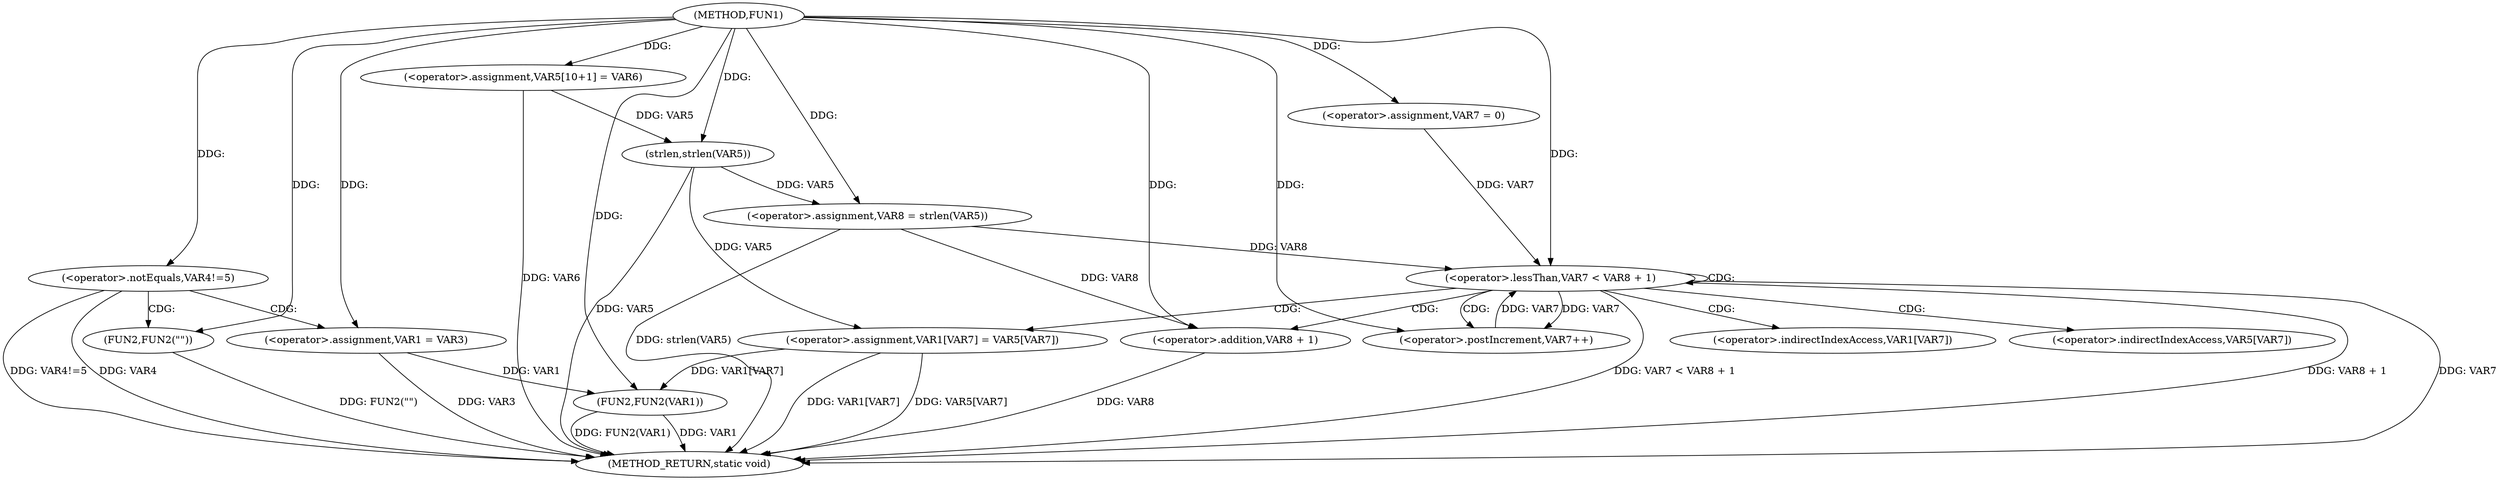 digraph FUN1 {  
"1000100" [label = "(METHOD,FUN1)" ]
"1000149" [label = "(METHOD_RETURN,static void)" ]
"1000106" [label = "(<operator>.notEquals,VAR4!=5)" ]
"1000110" [label = "(FUN2,FUN2(\"\"))" ]
"1000114" [label = "(<operator>.assignment,VAR1 = VAR3)" ]
"1000119" [label = "(<operator>.assignment,VAR5[10+1] = VAR6)" ]
"1000124" [label = "(<operator>.assignment,VAR8 = strlen(VAR5))" ]
"1000126" [label = "(strlen,strlen(VAR5))" ]
"1000129" [label = "(<operator>.assignment,VAR7 = 0)" ]
"1000132" [label = "(<operator>.lessThan,VAR7 < VAR8 + 1)" ]
"1000134" [label = "(<operator>.addition,VAR8 + 1)" ]
"1000137" [label = "(<operator>.postIncrement,VAR7++)" ]
"1000140" [label = "(<operator>.assignment,VAR1[VAR7] = VAR5[VAR7])" ]
"1000147" [label = "(FUN2,FUN2(VAR1))" ]
"1000141" [label = "(<operator>.indirectIndexAccess,VAR1[VAR7])" ]
"1000144" [label = "(<operator>.indirectIndexAccess,VAR5[VAR7])" ]
  "1000124" -> "1000149"  [ label = "DDG: strlen(VAR5)"] 
  "1000106" -> "1000149"  [ label = "DDG: VAR4"] 
  "1000119" -> "1000149"  [ label = "DDG: VAR6"] 
  "1000147" -> "1000149"  [ label = "DDG: VAR1"] 
  "1000126" -> "1000149"  [ label = "DDG: VAR5"] 
  "1000132" -> "1000149"  [ label = "DDG: VAR7"] 
  "1000132" -> "1000149"  [ label = "DDG: VAR7 < VAR8 + 1"] 
  "1000140" -> "1000149"  [ label = "DDG: VAR1[VAR7]"] 
  "1000140" -> "1000149"  [ label = "DDG: VAR5[VAR7]"] 
  "1000132" -> "1000149"  [ label = "DDG: VAR8 + 1"] 
  "1000134" -> "1000149"  [ label = "DDG: VAR8"] 
  "1000110" -> "1000149"  [ label = "DDG: FUN2(\"\")"] 
  "1000147" -> "1000149"  [ label = "DDG: FUN2(VAR1)"] 
  "1000114" -> "1000149"  [ label = "DDG: VAR3"] 
  "1000106" -> "1000149"  [ label = "DDG: VAR4!=5"] 
  "1000100" -> "1000106"  [ label = "DDG: "] 
  "1000100" -> "1000110"  [ label = "DDG: "] 
  "1000100" -> "1000114"  [ label = "DDG: "] 
  "1000100" -> "1000119"  [ label = "DDG: "] 
  "1000126" -> "1000124"  [ label = "DDG: VAR5"] 
  "1000100" -> "1000124"  [ label = "DDG: "] 
  "1000119" -> "1000126"  [ label = "DDG: VAR5"] 
  "1000100" -> "1000126"  [ label = "DDG: "] 
  "1000100" -> "1000129"  [ label = "DDG: "] 
  "1000129" -> "1000132"  [ label = "DDG: VAR7"] 
  "1000137" -> "1000132"  [ label = "DDG: VAR7"] 
  "1000100" -> "1000132"  [ label = "DDG: "] 
  "1000124" -> "1000132"  [ label = "DDG: VAR8"] 
  "1000124" -> "1000134"  [ label = "DDG: VAR8"] 
  "1000100" -> "1000134"  [ label = "DDG: "] 
  "1000132" -> "1000137"  [ label = "DDG: VAR7"] 
  "1000100" -> "1000137"  [ label = "DDG: "] 
  "1000126" -> "1000140"  [ label = "DDG: VAR5"] 
  "1000140" -> "1000147"  [ label = "DDG: VAR1[VAR7]"] 
  "1000114" -> "1000147"  [ label = "DDG: VAR1"] 
  "1000100" -> "1000147"  [ label = "DDG: "] 
  "1000106" -> "1000110"  [ label = "CDG: "] 
  "1000106" -> "1000114"  [ label = "CDG: "] 
  "1000132" -> "1000132"  [ label = "CDG: "] 
  "1000132" -> "1000137"  [ label = "CDG: "] 
  "1000132" -> "1000141"  [ label = "CDG: "] 
  "1000132" -> "1000144"  [ label = "CDG: "] 
  "1000132" -> "1000140"  [ label = "CDG: "] 
  "1000132" -> "1000134"  [ label = "CDG: "] 
}
